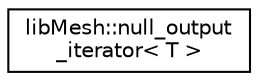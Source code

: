 digraph "类继承关系图"
{
 // INTERACTIVE_SVG=YES
  edge [fontname="Helvetica",fontsize="10",labelfontname="Helvetica",labelfontsize="10"];
  node [fontname="Helvetica",fontsize="10",shape=record];
  rankdir="LR";
  Node1 [label="libMesh::null_output\l_iterator\< T \>",height=0.2,width=0.4,color="black", fillcolor="white", style="filled",URL="$structlibMesh_1_1null__output__iterator.html",tooltip="A do-nothing class for templated methods that expect output iterator arguments. "];
}
